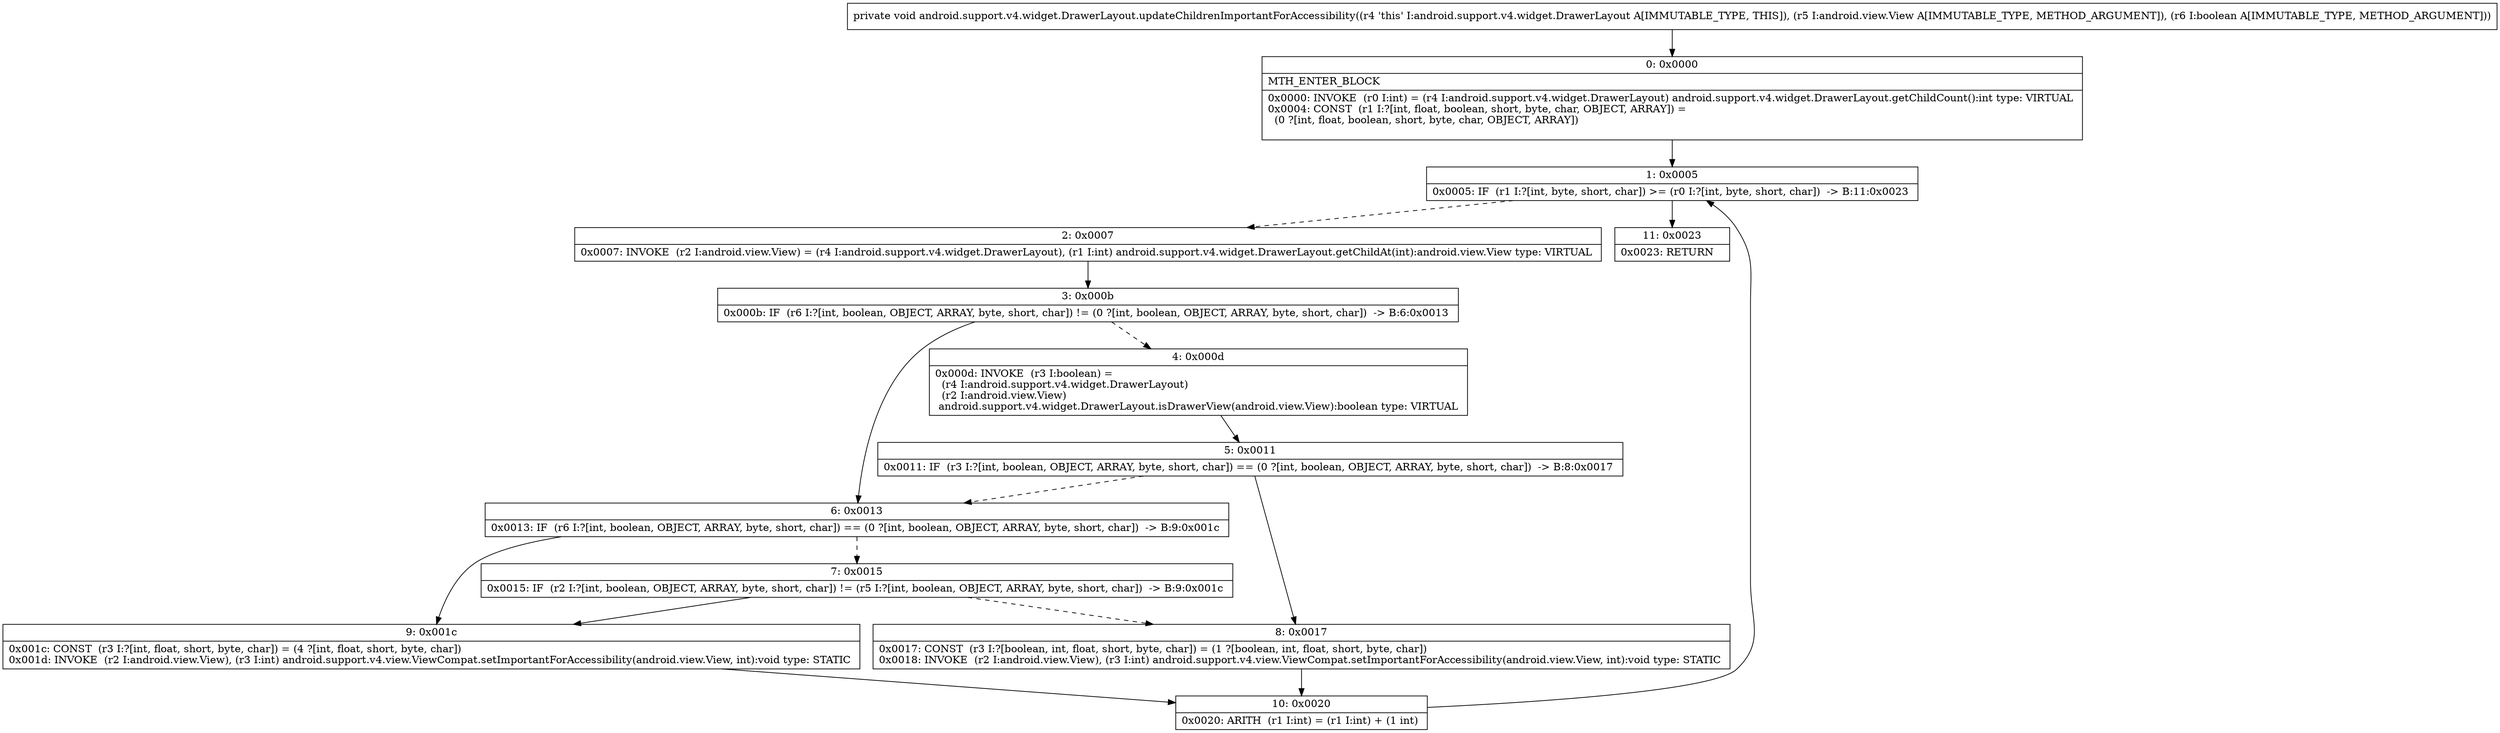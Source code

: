 digraph "CFG forandroid.support.v4.widget.DrawerLayout.updateChildrenImportantForAccessibility(Landroid\/view\/View;Z)V" {
Node_0 [shape=record,label="{0\:\ 0x0000|MTH_ENTER_BLOCK\l|0x0000: INVOKE  (r0 I:int) = (r4 I:android.support.v4.widget.DrawerLayout) android.support.v4.widget.DrawerLayout.getChildCount():int type: VIRTUAL \l0x0004: CONST  (r1 I:?[int, float, boolean, short, byte, char, OBJECT, ARRAY]) = \l  (0 ?[int, float, boolean, short, byte, char, OBJECT, ARRAY])\l \l}"];
Node_1 [shape=record,label="{1\:\ 0x0005|0x0005: IF  (r1 I:?[int, byte, short, char]) \>= (r0 I:?[int, byte, short, char])  \-\> B:11:0x0023 \l}"];
Node_2 [shape=record,label="{2\:\ 0x0007|0x0007: INVOKE  (r2 I:android.view.View) = (r4 I:android.support.v4.widget.DrawerLayout), (r1 I:int) android.support.v4.widget.DrawerLayout.getChildAt(int):android.view.View type: VIRTUAL \l}"];
Node_3 [shape=record,label="{3\:\ 0x000b|0x000b: IF  (r6 I:?[int, boolean, OBJECT, ARRAY, byte, short, char]) != (0 ?[int, boolean, OBJECT, ARRAY, byte, short, char])  \-\> B:6:0x0013 \l}"];
Node_4 [shape=record,label="{4\:\ 0x000d|0x000d: INVOKE  (r3 I:boolean) = \l  (r4 I:android.support.v4.widget.DrawerLayout)\l  (r2 I:android.view.View)\l android.support.v4.widget.DrawerLayout.isDrawerView(android.view.View):boolean type: VIRTUAL \l}"];
Node_5 [shape=record,label="{5\:\ 0x0011|0x0011: IF  (r3 I:?[int, boolean, OBJECT, ARRAY, byte, short, char]) == (0 ?[int, boolean, OBJECT, ARRAY, byte, short, char])  \-\> B:8:0x0017 \l}"];
Node_6 [shape=record,label="{6\:\ 0x0013|0x0013: IF  (r6 I:?[int, boolean, OBJECT, ARRAY, byte, short, char]) == (0 ?[int, boolean, OBJECT, ARRAY, byte, short, char])  \-\> B:9:0x001c \l}"];
Node_7 [shape=record,label="{7\:\ 0x0015|0x0015: IF  (r2 I:?[int, boolean, OBJECT, ARRAY, byte, short, char]) != (r5 I:?[int, boolean, OBJECT, ARRAY, byte, short, char])  \-\> B:9:0x001c \l}"];
Node_8 [shape=record,label="{8\:\ 0x0017|0x0017: CONST  (r3 I:?[boolean, int, float, short, byte, char]) = (1 ?[boolean, int, float, short, byte, char]) \l0x0018: INVOKE  (r2 I:android.view.View), (r3 I:int) android.support.v4.view.ViewCompat.setImportantForAccessibility(android.view.View, int):void type: STATIC \l}"];
Node_9 [shape=record,label="{9\:\ 0x001c|0x001c: CONST  (r3 I:?[int, float, short, byte, char]) = (4 ?[int, float, short, byte, char]) \l0x001d: INVOKE  (r2 I:android.view.View), (r3 I:int) android.support.v4.view.ViewCompat.setImportantForAccessibility(android.view.View, int):void type: STATIC \l}"];
Node_10 [shape=record,label="{10\:\ 0x0020|0x0020: ARITH  (r1 I:int) = (r1 I:int) + (1 int) \l}"];
Node_11 [shape=record,label="{11\:\ 0x0023|0x0023: RETURN   \l}"];
MethodNode[shape=record,label="{private void android.support.v4.widget.DrawerLayout.updateChildrenImportantForAccessibility((r4 'this' I:android.support.v4.widget.DrawerLayout A[IMMUTABLE_TYPE, THIS]), (r5 I:android.view.View A[IMMUTABLE_TYPE, METHOD_ARGUMENT]), (r6 I:boolean A[IMMUTABLE_TYPE, METHOD_ARGUMENT])) }"];
MethodNode -> Node_0;
Node_0 -> Node_1;
Node_1 -> Node_2[style=dashed];
Node_1 -> Node_11;
Node_2 -> Node_3;
Node_3 -> Node_4[style=dashed];
Node_3 -> Node_6;
Node_4 -> Node_5;
Node_5 -> Node_6[style=dashed];
Node_5 -> Node_8;
Node_6 -> Node_7[style=dashed];
Node_6 -> Node_9;
Node_7 -> Node_8[style=dashed];
Node_7 -> Node_9;
Node_8 -> Node_10;
Node_9 -> Node_10;
Node_10 -> Node_1;
}

